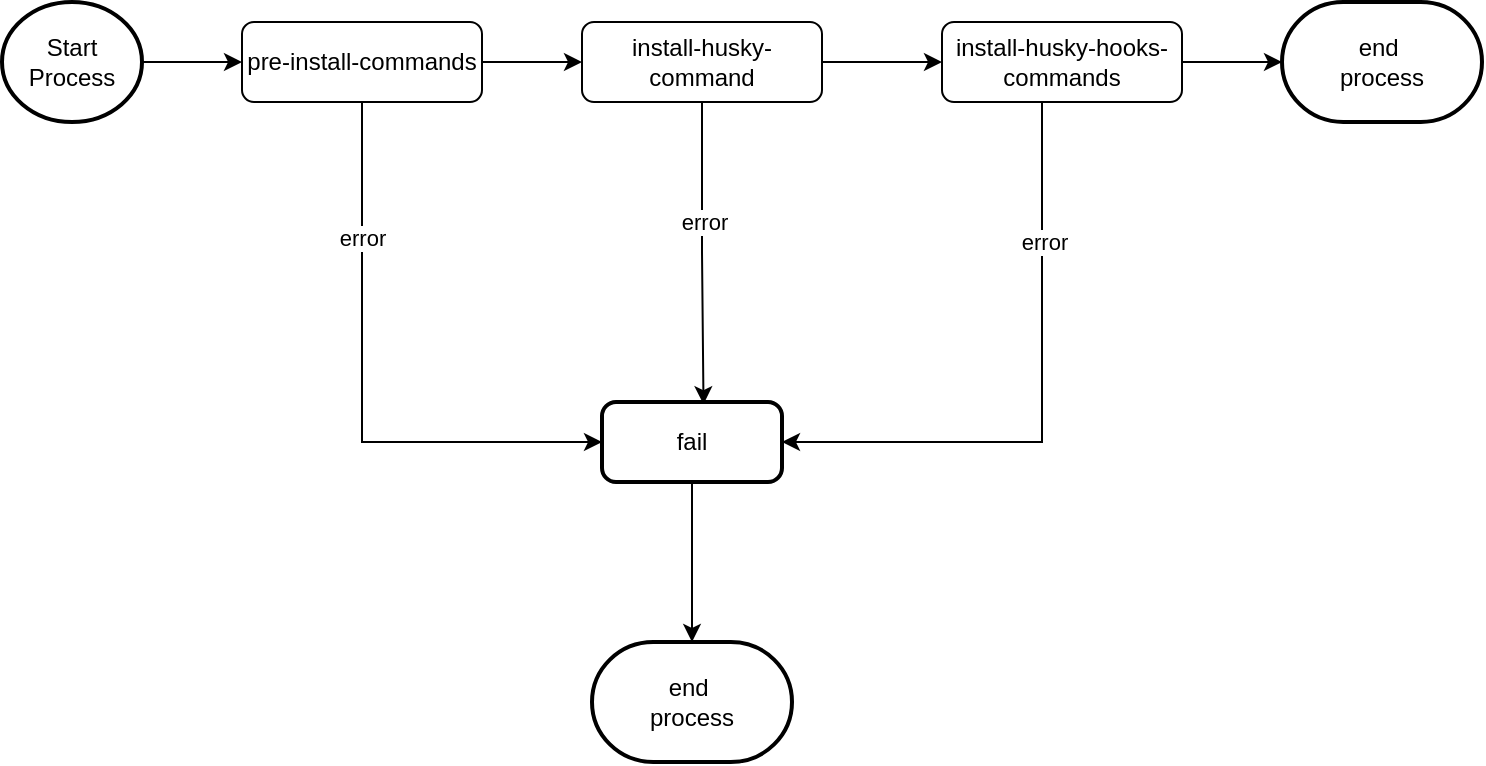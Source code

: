 <mxfile version="20.7.4" type="device"><diagram id="C5RBs43oDa-KdzZeNtuy" name="husky-hook-creator-flow"><mxGraphModel dx="1144" dy="1612" grid="1" gridSize="10" guides="1" tooltips="1" connect="1" arrows="1" fold="1" page="1" pageScale="1" pageWidth="827" pageHeight="1169" math="0" shadow="0"><root><mxCell id="WIyWlLk6GJQsqaUBKTNV-0"/><mxCell id="WIyWlLk6GJQsqaUBKTNV-1" parent="WIyWlLk6GJQsqaUBKTNV-0"/><mxCell id="jBcYrGZI7EZq-VhW-JHx-4" style="edgeStyle=orthogonalEdgeStyle;rounded=0;orthogonalLoop=1;jettySize=auto;html=1;entryX=0;entryY=0.5;entryDx=0;entryDy=0;" parent="WIyWlLk6GJQsqaUBKTNV-1" source="jBcYrGZI7EZq-VhW-JHx-2" target="jBcYrGZI7EZq-VhW-JHx-3" edge="1"><mxGeometry relative="1" as="geometry"/></mxCell><mxCell id="jBcYrGZI7EZq-VhW-JHx-13" style="edgeStyle=orthogonalEdgeStyle;rounded=0;orthogonalLoop=1;jettySize=auto;html=1;entryX=0;entryY=0.5;entryDx=0;entryDy=0;" parent="WIyWlLk6GJQsqaUBKTNV-1" source="jBcYrGZI7EZq-VhW-JHx-2" target="jBcYrGZI7EZq-VhW-JHx-12" edge="1"><mxGeometry relative="1" as="geometry"><Array as="points"><mxPoint x="280" y="-40"/></Array></mxGeometry></mxCell><mxCell id="jBcYrGZI7EZq-VhW-JHx-22" value="error" style="edgeLabel;html=1;align=center;verticalAlign=middle;resizable=0;points=[];" parent="jBcYrGZI7EZq-VhW-JHx-13" vertex="1" connectable="0"><mxGeometry x="-0.531" relative="1" as="geometry"><mxPoint as="offset"/></mxGeometry></mxCell><mxCell id="jBcYrGZI7EZq-VhW-JHx-2" value="pre-install-commands" style="rounded=1;whiteSpace=wrap;html=1;fontSize=12;glass=0;strokeWidth=1;shadow=0;" parent="WIyWlLk6GJQsqaUBKTNV-1" vertex="1"><mxGeometry x="220" y="-250" width="120" height="40" as="geometry"/></mxCell><mxCell id="jBcYrGZI7EZq-VhW-JHx-6" style="edgeStyle=orthogonalEdgeStyle;rounded=0;orthogonalLoop=1;jettySize=auto;html=1;entryX=0;entryY=0.5;entryDx=0;entryDy=0;" parent="WIyWlLk6GJQsqaUBKTNV-1" source="jBcYrGZI7EZq-VhW-JHx-3" target="jBcYrGZI7EZq-VhW-JHx-5" edge="1"><mxGeometry relative="1" as="geometry"/></mxCell><mxCell id="jBcYrGZI7EZq-VhW-JHx-14" style="edgeStyle=orthogonalEdgeStyle;rounded=0;orthogonalLoop=1;jettySize=auto;html=1;entryX=0.564;entryY=0.028;entryDx=0;entryDy=0;entryPerimeter=0;" parent="WIyWlLk6GJQsqaUBKTNV-1" source="jBcYrGZI7EZq-VhW-JHx-3" target="jBcYrGZI7EZq-VhW-JHx-12" edge="1"><mxGeometry relative="1" as="geometry"/></mxCell><mxCell id="jBcYrGZI7EZq-VhW-JHx-23" value="error" style="edgeLabel;html=1;align=center;verticalAlign=middle;resizable=0;points=[];" parent="jBcYrGZI7EZq-VhW-JHx-14" vertex="1" connectable="0"><mxGeometry x="-0.214" y="1" relative="1" as="geometry"><mxPoint as="offset"/></mxGeometry></mxCell><mxCell id="jBcYrGZI7EZq-VhW-JHx-3" value="install-husky-command" style="rounded=1;whiteSpace=wrap;html=1;fontSize=12;glass=0;strokeWidth=1;shadow=0;" parent="WIyWlLk6GJQsqaUBKTNV-1" vertex="1"><mxGeometry x="390" y="-250" width="120" height="40" as="geometry"/></mxCell><mxCell id="jBcYrGZI7EZq-VhW-JHx-11" style="edgeStyle=orthogonalEdgeStyle;rounded=0;orthogonalLoop=1;jettySize=auto;html=1;" parent="WIyWlLk6GJQsqaUBKTNV-1" source="jBcYrGZI7EZq-VhW-JHx-5" target="jBcYrGZI7EZq-VhW-JHx-10" edge="1"><mxGeometry relative="1" as="geometry"/></mxCell><mxCell id="jBcYrGZI7EZq-VhW-JHx-17" style="edgeStyle=orthogonalEdgeStyle;rounded=0;orthogonalLoop=1;jettySize=auto;html=1;entryX=1;entryY=0.5;entryDx=0;entryDy=0;" parent="WIyWlLk6GJQsqaUBKTNV-1" source="jBcYrGZI7EZq-VhW-JHx-5" target="jBcYrGZI7EZq-VhW-JHx-12" edge="1"><mxGeometry relative="1" as="geometry"><Array as="points"><mxPoint x="620" y="-40"/></Array></mxGeometry></mxCell><mxCell id="jBcYrGZI7EZq-VhW-JHx-24" value="error" style="edgeLabel;html=1;align=center;verticalAlign=middle;resizable=0;points=[];" parent="jBcYrGZI7EZq-VhW-JHx-17" vertex="1" connectable="0"><mxGeometry x="-0.537" y="1" relative="1" as="geometry"><mxPoint as="offset"/></mxGeometry></mxCell><mxCell id="jBcYrGZI7EZq-VhW-JHx-5" value="install-husky-hooks-commands" style="rounded=1;whiteSpace=wrap;html=1;fontSize=12;glass=0;strokeWidth=1;shadow=0;" parent="WIyWlLk6GJQsqaUBKTNV-1" vertex="1"><mxGeometry x="570" y="-250" width="120" height="40" as="geometry"/></mxCell><mxCell id="jBcYrGZI7EZq-VhW-JHx-9" style="edgeStyle=orthogonalEdgeStyle;rounded=0;orthogonalLoop=1;jettySize=auto;html=1;entryX=0;entryY=0.5;entryDx=0;entryDy=0;" parent="WIyWlLk6GJQsqaUBKTNV-1" source="jBcYrGZI7EZq-VhW-JHx-8" target="jBcYrGZI7EZq-VhW-JHx-2" edge="1"><mxGeometry relative="1" as="geometry"/></mxCell><mxCell id="jBcYrGZI7EZq-VhW-JHx-8" value="Start Process" style="strokeWidth=2;html=1;shape=mxgraph.flowchart.start_2;whiteSpace=wrap;" parent="WIyWlLk6GJQsqaUBKTNV-1" vertex="1"><mxGeometry x="100" y="-260" width="70" height="60" as="geometry"/></mxCell><mxCell id="jBcYrGZI7EZq-VhW-JHx-10" value="end&amp;nbsp;&lt;br&gt;process" style="strokeWidth=2;html=1;shape=mxgraph.flowchart.terminator;whiteSpace=wrap;" parent="WIyWlLk6GJQsqaUBKTNV-1" vertex="1"><mxGeometry x="740" y="-260" width="100" height="60" as="geometry"/></mxCell><mxCell id="jBcYrGZI7EZq-VhW-JHx-19" style="edgeStyle=orthogonalEdgeStyle;rounded=0;orthogonalLoop=1;jettySize=auto;html=1;" parent="WIyWlLk6GJQsqaUBKTNV-1" source="jBcYrGZI7EZq-VhW-JHx-12" target="jBcYrGZI7EZq-VhW-JHx-18" edge="1"><mxGeometry relative="1" as="geometry"/></mxCell><mxCell id="jBcYrGZI7EZq-VhW-JHx-12" value="fail" style="rounded=1;whiteSpace=wrap;html=1;absoluteArcSize=1;arcSize=14;strokeWidth=2;" parent="WIyWlLk6GJQsqaUBKTNV-1" vertex="1"><mxGeometry x="400" y="-60" width="90" height="40" as="geometry"/></mxCell><mxCell id="jBcYrGZI7EZq-VhW-JHx-18" value="end&amp;nbsp;&lt;br&gt;process" style="strokeWidth=2;html=1;shape=mxgraph.flowchart.terminator;whiteSpace=wrap;" parent="WIyWlLk6GJQsqaUBKTNV-1" vertex="1"><mxGeometry x="395" y="60" width="100" height="60" as="geometry"/></mxCell></root></mxGraphModel></diagram></mxfile>